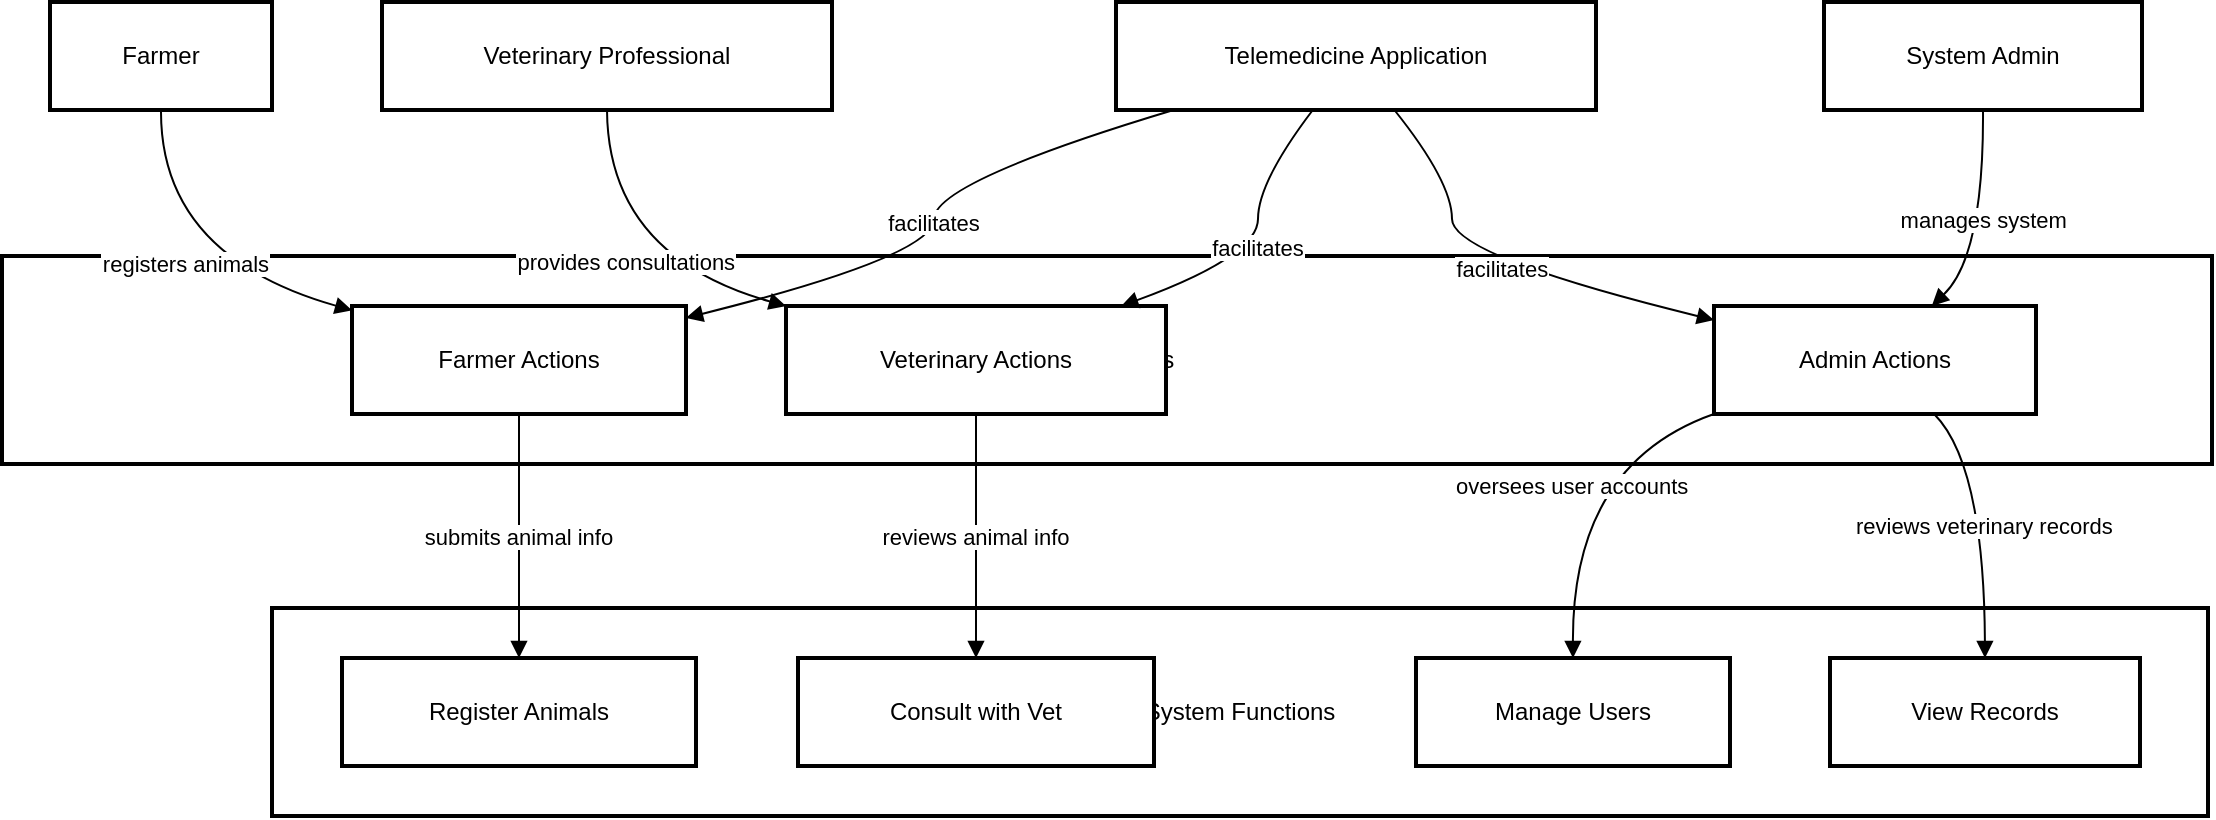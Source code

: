<mxfile version="28.0.6">
  <diagram name="Page-1" id="teekWTckhkmq-87jnN3C">
    <mxGraphModel>
      <root>
        <mxCell id="0" />
        <mxCell id="1" parent="0" />
        <mxCell id="2" value="System Functions" style="whiteSpace=wrap;strokeWidth=2;" vertex="1" parent="1">
          <mxGeometry x="143" y="311" width="968" height="104" as="geometry" />
        </mxCell>
        <mxCell id="3" value="User Actions" style="whiteSpace=wrap;strokeWidth=2;" vertex="1" parent="1">
          <mxGeometry x="8" y="135" width="1105" height="104" as="geometry" />
        </mxCell>
        <mxCell id="4" value="Farmer" style="whiteSpace=wrap;strokeWidth=2;" vertex="1" parent="1">
          <mxGeometry x="32" y="8" width="111" height="54" as="geometry" />
        </mxCell>
        <mxCell id="5" value="Veterinary Professional" style="whiteSpace=wrap;strokeWidth=2;" vertex="1" parent="1">
          <mxGeometry x="198" y="8" width="225" height="54" as="geometry" />
        </mxCell>
        <mxCell id="6" value="System Admin" style="whiteSpace=wrap;strokeWidth=2;" vertex="1" parent="1">
          <mxGeometry x="919" y="8" width="159" height="54" as="geometry" />
        </mxCell>
        <mxCell id="7" value="Telemedicine Application" style="whiteSpace=wrap;strokeWidth=2;" vertex="1" parent="1">
          <mxGeometry x="565" y="8" width="240" height="54" as="geometry" />
        </mxCell>
        <mxCell id="8" value="Farmer Actions" style="whiteSpace=wrap;strokeWidth=2;" vertex="1" parent="1">
          <mxGeometry x="183" y="160" width="167" height="54" as="geometry" />
        </mxCell>
        <mxCell id="9" value="Veterinary Actions" style="whiteSpace=wrap;strokeWidth=2;" vertex="1" parent="1">
          <mxGeometry x="400" y="160" width="190" height="54" as="geometry" />
        </mxCell>
        <mxCell id="10" value="Admin Actions" style="whiteSpace=wrap;strokeWidth=2;" vertex="1" parent="1">
          <mxGeometry x="864" y="160" width="161" height="54" as="geometry" />
        </mxCell>
        <mxCell id="11" value="Register Animals" style="whiteSpace=wrap;strokeWidth=2;" vertex="1" parent="1">
          <mxGeometry x="178" y="336" width="177" height="54" as="geometry" />
        </mxCell>
        <mxCell id="12" value="Consult with Vet" style="whiteSpace=wrap;strokeWidth=2;" vertex="1" parent="1">
          <mxGeometry x="406" y="336" width="178" height="54" as="geometry" />
        </mxCell>
        <mxCell id="13" value="Manage Users" style="whiteSpace=wrap;strokeWidth=2;" vertex="1" parent="1">
          <mxGeometry x="715" y="336" width="157" height="54" as="geometry" />
        </mxCell>
        <mxCell id="14" value="View Records" style="whiteSpace=wrap;strokeWidth=2;" vertex="1" parent="1">
          <mxGeometry x="922" y="336" width="155" height="54" as="geometry" />
        </mxCell>
        <mxCell id="15" value="registers animals" style="curved=1;startArrow=none;endArrow=block;exitX=0.5;exitY=1;entryX=0;entryY=0.04;" edge="1" parent="1" source="4" target="8">
          <mxGeometry relative="1" as="geometry">
            <Array as="points">
              <mxPoint x="87" y="135" />
            </Array>
          </mxGeometry>
        </mxCell>
        <mxCell id="16" value="submits animal info" style="curved=1;startArrow=none;endArrow=block;exitX=0.5;exitY=0.99;entryX=0.5;entryY=0.01;" edge="1" parent="1" source="8" target="11">
          <mxGeometry relative="1" as="geometry">
            <Array as="points" />
          </mxGeometry>
        </mxCell>
        <mxCell id="17" value="provides consultations" style="curved=1;startArrow=none;endArrow=block;exitX=0.5;exitY=1;entryX=0;entryY=0;" edge="1" parent="1" source="5" target="9">
          <mxGeometry relative="1" as="geometry">
            <Array as="points">
              <mxPoint x="311" y="135" />
            </Array>
          </mxGeometry>
        </mxCell>
        <mxCell id="18" value="reviews animal info" style="curved=1;startArrow=none;endArrow=block;exitX=0.5;exitY=0.99;entryX=0.5;entryY=0.01;" edge="1" parent="1" source="9" target="12">
          <mxGeometry relative="1" as="geometry">
            <Array as="points" />
          </mxGeometry>
        </mxCell>
        <mxCell id="19" value="manages system" style="curved=1;startArrow=none;endArrow=block;exitX=0.5;exitY=1;entryX=0.68;entryY=-0.01;" edge="1" parent="1" source="6" target="10">
          <mxGeometry relative="1" as="geometry">
            <Array as="points">
              <mxPoint x="999" y="135" />
            </Array>
          </mxGeometry>
        </mxCell>
        <mxCell id="20" value="oversees user accounts" style="curved=1;startArrow=none;endArrow=block;exitX=0.01;exitY=0.99;entryX=0.5;entryY=0.01;" edge="1" parent="1" source="10" target="13">
          <mxGeometry relative="1" as="geometry">
            <Array as="points">
              <mxPoint x="793" y="239" />
            </Array>
          </mxGeometry>
        </mxCell>
        <mxCell id="21" value="reviews veterinary records" style="curved=1;startArrow=none;endArrow=block;exitX=0.68;exitY=0.99;entryX=0.5;entryY=0.01;" edge="1" parent="1" source="10" target="14">
          <mxGeometry relative="1" as="geometry">
            <Array as="points">
              <mxPoint x="999" y="239" />
            </Array>
          </mxGeometry>
        </mxCell>
        <mxCell id="22" value="facilitates" style="curved=1;startArrow=none;endArrow=block;exitX=0.12;exitY=1;entryX=1;entryY=0.11;" edge="1" parent="1" source="7" target="8">
          <mxGeometry relative="1" as="geometry">
            <Array as="points">
              <mxPoint x="474" y="98" />
              <mxPoint x="474" y="135" />
            </Array>
          </mxGeometry>
        </mxCell>
        <mxCell id="23" value="facilitates" style="curved=1;startArrow=none;endArrow=block;exitX=0.41;exitY=1;entryX=0.89;entryY=-0.01;" edge="1" parent="1" source="7" target="9">
          <mxGeometry relative="1" as="geometry">
            <Array as="points">
              <mxPoint x="636" y="98" />
              <mxPoint x="636" y="135" />
            </Array>
          </mxGeometry>
        </mxCell>
        <mxCell id="24" value="facilitates" style="curved=1;startArrow=none;endArrow=block;exitX=0.58;exitY=1;entryX=0;entryY=0.13;" edge="1" parent="1" source="7" target="10">
          <mxGeometry relative="1" as="geometry">
            <Array as="points">
              <mxPoint x="733" y="98" />
              <mxPoint x="733" y="135" />
            </Array>
          </mxGeometry>
        </mxCell>
      </root>
    </mxGraphModel>
  </diagram>
</mxfile>
